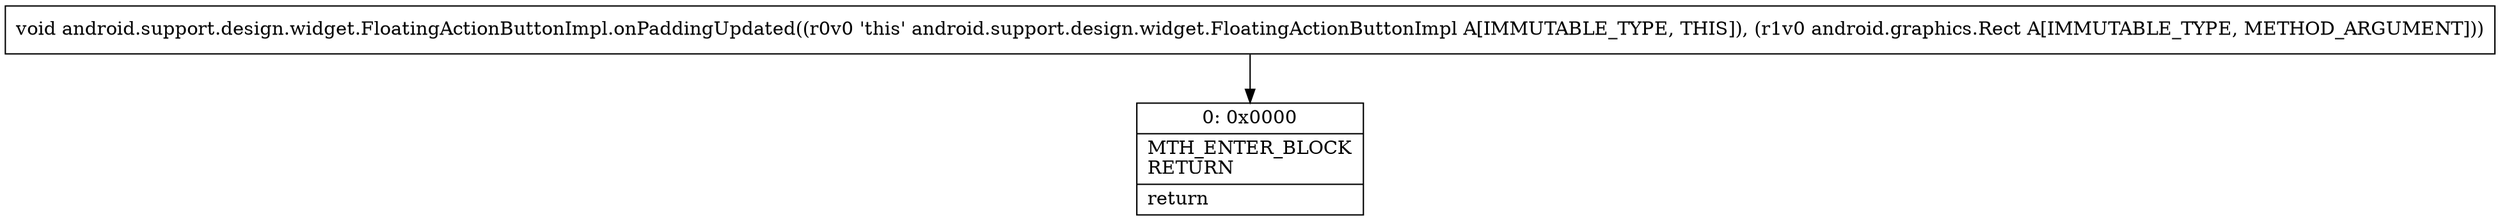 digraph "CFG forandroid.support.design.widget.FloatingActionButtonImpl.onPaddingUpdated(Landroid\/graphics\/Rect;)V" {
Node_0 [shape=record,label="{0\:\ 0x0000|MTH_ENTER_BLOCK\lRETURN\l|return\l}"];
MethodNode[shape=record,label="{void android.support.design.widget.FloatingActionButtonImpl.onPaddingUpdated((r0v0 'this' android.support.design.widget.FloatingActionButtonImpl A[IMMUTABLE_TYPE, THIS]), (r1v0 android.graphics.Rect A[IMMUTABLE_TYPE, METHOD_ARGUMENT])) }"];
MethodNode -> Node_0;
}

